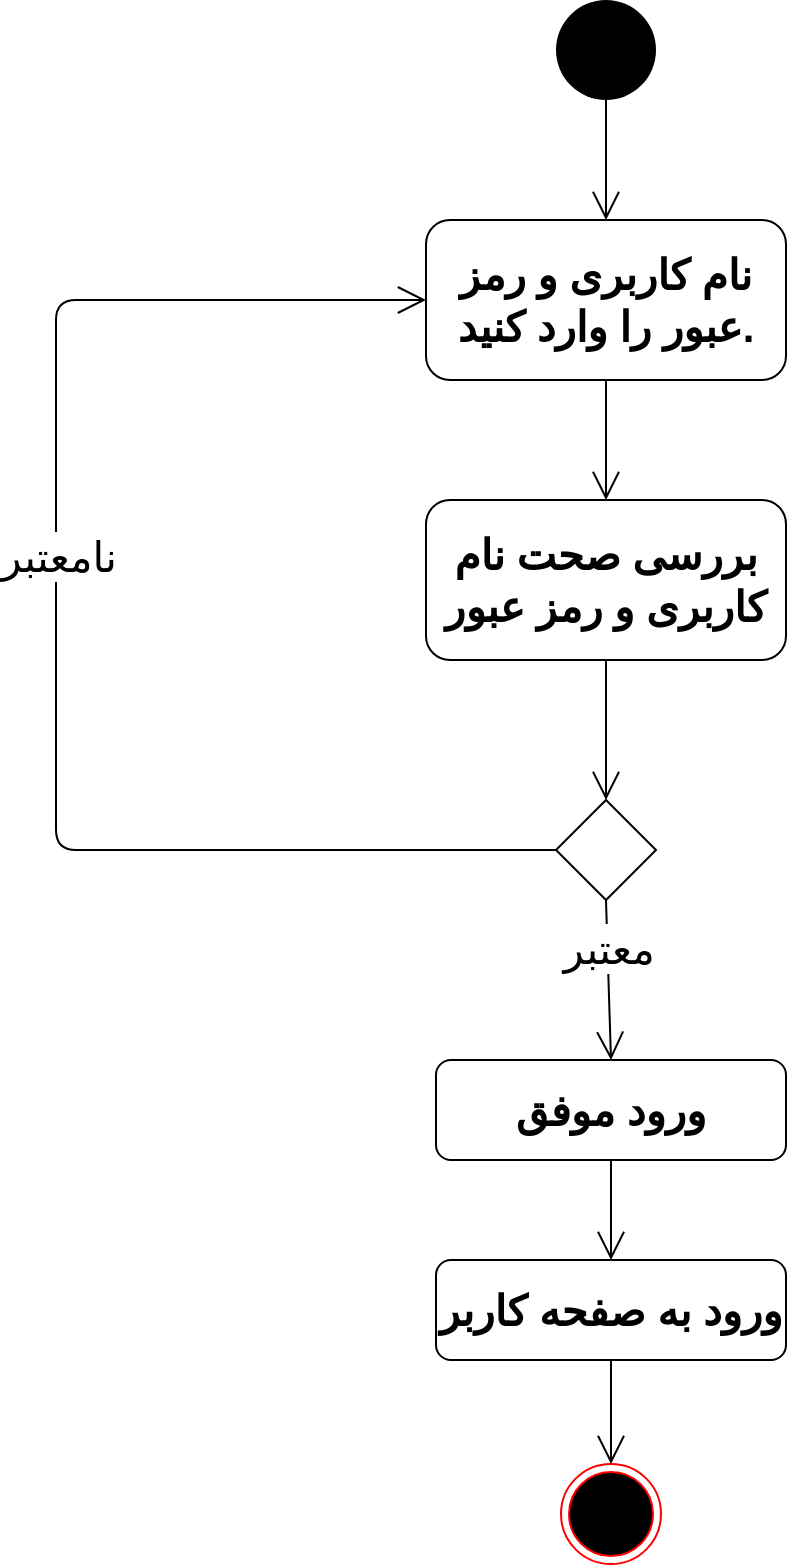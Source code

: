 <mxfile version="13.10.6" type="github">
  <diagram name="Page-1" id="e7e014a7-5840-1c2e-5031-d8a46d1fe8dd">
    <mxGraphModel dx="1198" dy="623" grid="1" gridSize="10" guides="1" tooltips="1" connect="1" arrows="1" fold="1" page="1" pageScale="1" pageWidth="1169" pageHeight="826" background="#ffffff" math="0" shadow="0">
      <root>
        <mxCell id="0" />
        <mxCell id="1" parent="0" />
        <mxCell id="3NbRo6IhD0EB3TJsJTpw-41" value="" style="ellipse;fillColor=#000000;strokeColor=none;" parent="1" vertex="1">
          <mxGeometry x="520" y="28" width="50" height="50" as="geometry" />
        </mxCell>
        <mxCell id="3NbRo6IhD0EB3TJsJTpw-42" value="نام کاربری و رمز عبور را وارد کنید." style="shape=rect;html=1;rounded=1;whiteSpace=wrap;align=center;fontSize=21;fontStyle=1" parent="1" vertex="1">
          <mxGeometry x="455" y="138" width="180" height="80" as="geometry" />
        </mxCell>
        <mxCell id="3NbRo6IhD0EB3TJsJTpw-43" value="" style="endArrow=open;endFill=1;endSize=12;html=1;fontSize=21;exitX=0.5;exitY=1;exitDx=0;exitDy=0;entryX=0.5;entryY=0;entryDx=0;entryDy=0;" parent="1" source="3NbRo6IhD0EB3TJsJTpw-41" target="3NbRo6IhD0EB3TJsJTpw-42" edge="1">
          <mxGeometry width="160" relative="1" as="geometry">
            <mxPoint x="570" y="278" as="sourcePoint" />
            <mxPoint x="730" y="278" as="targetPoint" />
          </mxGeometry>
        </mxCell>
        <mxCell id="3NbRo6IhD0EB3TJsJTpw-45" value="بررسی صحت نام کاربری و رمز عبور" style="shape=rect;html=1;rounded=1;whiteSpace=wrap;align=center;fontSize=21;fontStyle=1" parent="1" vertex="1">
          <mxGeometry x="455" y="278" width="180" height="80" as="geometry" />
        </mxCell>
        <mxCell id="3NbRo6IhD0EB3TJsJTpw-46" value="" style="endArrow=open;endFill=1;endSize=12;html=1;fontSize=21;exitX=0.5;exitY=1;exitDx=0;exitDy=0;entryX=0.5;entryY=0;entryDx=0;entryDy=0;" parent="1" source="3NbRo6IhD0EB3TJsJTpw-42" target="3NbRo6IhD0EB3TJsJTpw-45" edge="1">
          <mxGeometry width="160" relative="1" as="geometry">
            <mxPoint x="544.5" y="228" as="sourcePoint" />
            <mxPoint x="544.5" y="288" as="targetPoint" />
          </mxGeometry>
        </mxCell>
        <mxCell id="3NbRo6IhD0EB3TJsJTpw-47" value="" style="rhombus;fontSize=21;" parent="1" vertex="1">
          <mxGeometry x="520" y="428" width="50" height="50" as="geometry" />
        </mxCell>
        <mxCell id="3NbRo6IhD0EB3TJsJTpw-48" value="" style="endArrow=open;endFill=1;endSize=12;html=1;fontSize=21;exitX=0.5;exitY=1;exitDx=0;exitDy=0;entryX=0.5;entryY=0;entryDx=0;entryDy=0;" parent="1" source="3NbRo6IhD0EB3TJsJTpw-45" target="3NbRo6IhD0EB3TJsJTpw-47" edge="1">
          <mxGeometry width="160" relative="1" as="geometry">
            <mxPoint x="584" y="378" as="sourcePoint" />
            <mxPoint x="584" y="438" as="targetPoint" />
          </mxGeometry>
        </mxCell>
        <mxCell id="3NbRo6IhD0EB3TJsJTpw-51" value="" style="endArrow=open;endFill=1;endSize=12;html=1;fontSize=21;exitX=0;exitY=0.5;exitDx=0;exitDy=0;entryX=0;entryY=0.5;entryDx=0;entryDy=0;" parent="1" source="3NbRo6IhD0EB3TJsJTpw-47" target="3NbRo6IhD0EB3TJsJTpw-42" edge="1">
          <mxGeometry width="160" relative="1" as="geometry">
            <mxPoint x="240" y="368" as="sourcePoint" />
            <mxPoint x="290" y="318" as="targetPoint" />
            <Array as="points">
              <mxPoint x="270" y="453" />
              <mxPoint x="270" y="178" />
            </Array>
          </mxGeometry>
        </mxCell>
        <mxCell id="3NbRo6IhD0EB3TJsJTpw-52" value="نامعتبر" style="edgeLabel;html=1;align=center;verticalAlign=middle;resizable=0;points=[];fontSize=21;" parent="3NbRo6IhD0EB3TJsJTpw-51" vertex="1" connectable="0">
          <mxGeometry x="0.12" y="-2" relative="1" as="geometry">
            <mxPoint x="-1" as="offset" />
          </mxGeometry>
        </mxCell>
        <mxCell id="3NbRo6IhD0EB3TJsJTpw-53" value="" style="endArrow=open;endFill=1;endSize=12;html=1;fontSize=21;exitX=0.5;exitY=1;exitDx=0;exitDy=0;entryX=0.5;entryY=0;entryDx=0;entryDy=0;" parent="1" source="3NbRo6IhD0EB3TJsJTpw-47" target="3NbRo6IhD0EB3TJsJTpw-56" edge="1">
          <mxGeometry width="160" relative="1" as="geometry">
            <mxPoint x="545" y="498" as="sourcePoint" />
            <mxPoint x="545" y="548" as="targetPoint" />
          </mxGeometry>
        </mxCell>
        <mxCell id="3NbRo6IhD0EB3TJsJTpw-54" value="معتبر" style="edgeLabel;html=1;align=center;verticalAlign=middle;resizable=0;points=[];fontSize=21;" parent="3NbRo6IhD0EB3TJsJTpw-53" vertex="1" connectable="0">
          <mxGeometry x="-0.4" relative="1" as="geometry">
            <mxPoint as="offset" />
          </mxGeometry>
        </mxCell>
        <mxCell id="3NbRo6IhD0EB3TJsJTpw-55" value="" style="ellipse;html=1;shape=endState;fillColor=#000000;strokeColor=#ff0000;fontSize=21;" parent="1" vertex="1">
          <mxGeometry x="522.5" y="760" width="50" height="50" as="geometry" />
        </mxCell>
        <mxCell id="3NbRo6IhD0EB3TJsJTpw-56" value="ورود موفق" style="shape=rect;html=1;rounded=1;whiteSpace=wrap;align=center;fontSize=21;fontStyle=1" parent="1" vertex="1">
          <mxGeometry x="460" y="558" width="175" height="50" as="geometry" />
        </mxCell>
        <mxCell id="3NbRo6IhD0EB3TJsJTpw-57" value="" style="endArrow=open;endFill=1;endSize=12;html=1;fontSize=21;exitX=0.5;exitY=1;exitDx=0;exitDy=0;entryX=0.5;entryY=0;entryDx=0;entryDy=0;" parent="1" source="3NbRo6IhD0EB3TJsJTpw-56" target="3NbRo6IhD0EB3TJsJTpw-58" edge="1">
          <mxGeometry width="160" relative="1" as="geometry">
            <mxPoint x="560" y="638" as="sourcePoint" />
            <mxPoint x="720" y="638" as="targetPoint" />
          </mxGeometry>
        </mxCell>
        <mxCell id="3NbRo6IhD0EB3TJsJTpw-58" value="ورود به صفحه کاربر" style="shape=rect;html=1;rounded=1;whiteSpace=wrap;align=center;fontSize=21;fontStyle=1" parent="1" vertex="1">
          <mxGeometry x="460" y="658" width="175" height="50" as="geometry" />
        </mxCell>
        <mxCell id="3NbRo6IhD0EB3TJsJTpw-59" value="" style="endArrow=open;endFill=1;endSize=12;html=1;fontSize=21;exitX=0.5;exitY=1;exitDx=0;exitDy=0;entryX=0.5;entryY=0;entryDx=0;entryDy=0;" parent="1" source="3NbRo6IhD0EB3TJsJTpw-58" target="3NbRo6IhD0EB3TJsJTpw-55" edge="1">
          <mxGeometry width="160" relative="1" as="geometry">
            <mxPoint x="760" y="710" as="sourcePoint" />
            <mxPoint x="760" y="760" as="targetPoint" />
            <Array as="points" />
          </mxGeometry>
        </mxCell>
      </root>
    </mxGraphModel>
  </diagram>
</mxfile>
